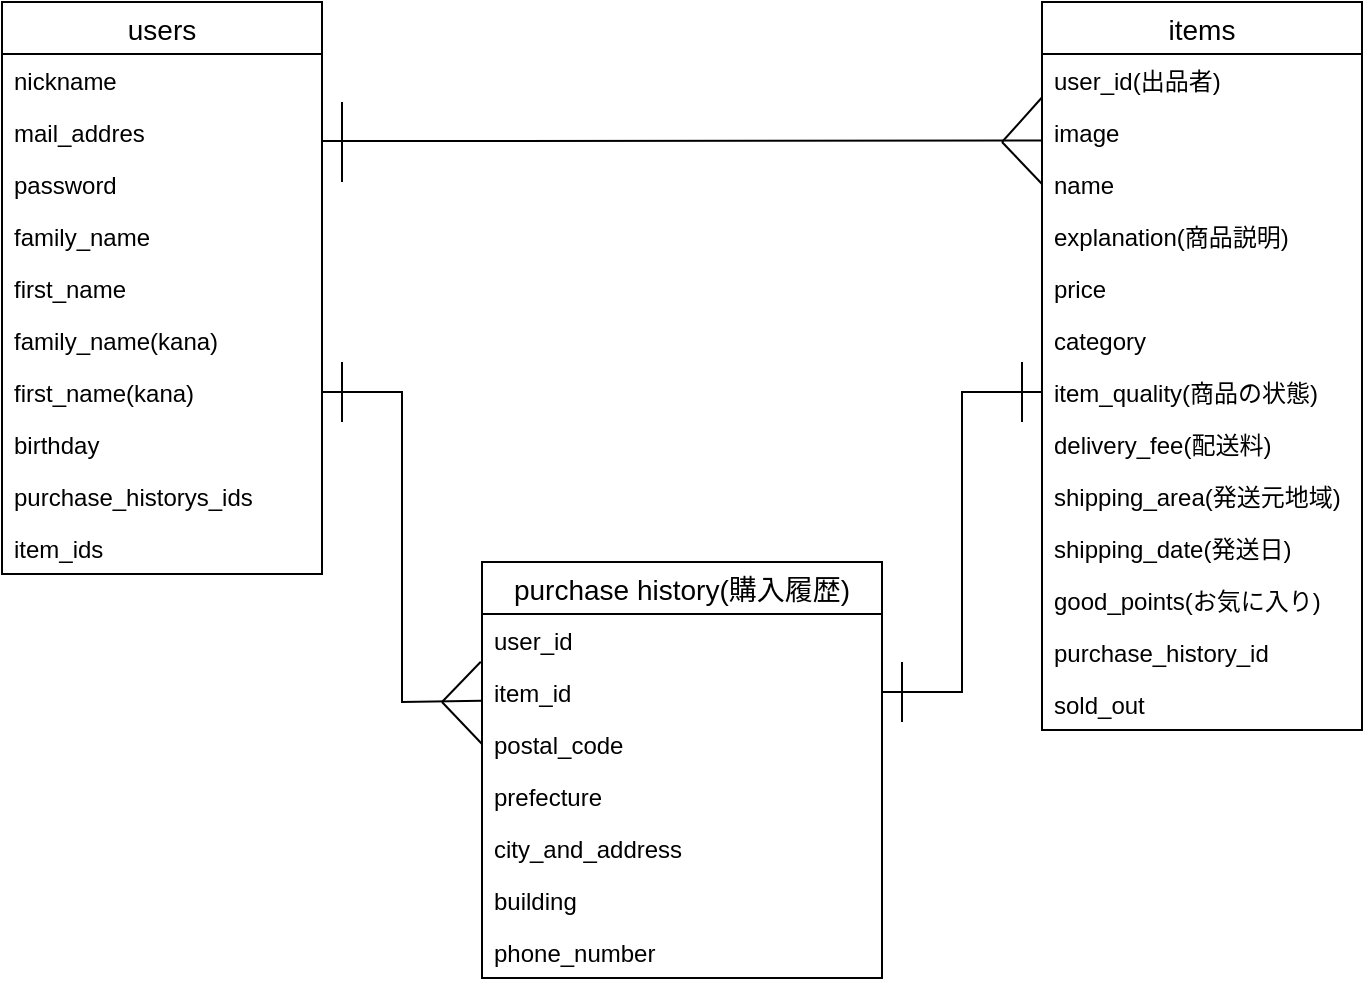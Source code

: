 <mxfile version="13.1.3">
    <diagram id="6hGFLwfOUW9BJ-s0fimq" name="Page-1">
        <mxGraphModel dx="2103" dy="383" grid="1" gridSize="10" guides="1" tooltips="1" connect="1" arrows="1" fold="1" page="1" pageScale="1" pageWidth="827" pageHeight="1169" math="0" shadow="0">
            <root>
                <mxCell id="0"/>
                <mxCell id="1" parent="0"/>
                <mxCell id="2" value="users" style="swimlane;fontStyle=0;childLayout=stackLayout;horizontal=1;startSize=26;horizontalStack=0;resizeParent=1;resizeParentMax=0;resizeLast=0;collapsible=1;marginBottom=0;align=center;fontSize=14;" parent="1" vertex="1">
                    <mxGeometry x="-1640" y="40" width="160" height="286" as="geometry">
                        <mxRectangle x="-580" y="40" width="70" height="26" as="alternateBounds"/>
                    </mxGeometry>
                </mxCell>
                <mxCell id="3" value="nickname&#10;" style="text;strokeColor=none;fillColor=none;spacingLeft=4;spacingRight=4;overflow=hidden;rotatable=0;points=[[0,0.5],[1,0.5]];portConstraint=eastwest;fontSize=12;" parent="2" vertex="1">
                    <mxGeometry y="26" width="160" height="26" as="geometry"/>
                </mxCell>
                <mxCell id="4" value="mail_addres" style="text;strokeColor=none;fillColor=none;spacingLeft=4;spacingRight=4;overflow=hidden;rotatable=0;points=[[0,0.5],[1,0.5]];portConstraint=eastwest;fontSize=12;" parent="2" vertex="1">
                    <mxGeometry y="52" width="160" height="26" as="geometry"/>
                </mxCell>
                <mxCell id="5" value="password" style="text;strokeColor=none;fillColor=none;spacingLeft=4;spacingRight=4;overflow=hidden;rotatable=0;points=[[0,0.5],[1,0.5]];portConstraint=eastwest;fontSize=12;" parent="2" vertex="1">
                    <mxGeometry y="78" width="160" height="26" as="geometry"/>
                </mxCell>
                <mxCell id="Pkw1RTI1S-GRz4FpkJU5-5" value="family_name" style="text;strokeColor=none;fillColor=none;spacingLeft=4;spacingRight=4;overflow=hidden;rotatable=0;points=[[0,0.5],[1,0.5]];portConstraint=eastwest;fontSize=12;" parent="2" vertex="1">
                    <mxGeometry y="104" width="160" height="26" as="geometry"/>
                </mxCell>
                <mxCell id="Pkw1RTI1S-GRz4FpkJU5-6" value="first_name" style="text;strokeColor=none;fillColor=none;spacingLeft=4;spacingRight=4;overflow=hidden;rotatable=0;points=[[0,0.5],[1,0.5]];portConstraint=eastwest;fontSize=12;" parent="2" vertex="1">
                    <mxGeometry y="130" width="160" height="26" as="geometry"/>
                </mxCell>
                <mxCell id="Pkw1RTI1S-GRz4FpkJU5-7" value="family_name(kana)" style="text;strokeColor=none;fillColor=none;spacingLeft=4;spacingRight=4;overflow=hidden;rotatable=0;points=[[0,0.5],[1,0.5]];portConstraint=eastwest;fontSize=12;" parent="2" vertex="1">
                    <mxGeometry y="156" width="160" height="26" as="geometry"/>
                </mxCell>
                <mxCell id="Pkw1RTI1S-GRz4FpkJU5-8" value="first_name(kana)" style="text;strokeColor=none;fillColor=none;spacingLeft=4;spacingRight=4;overflow=hidden;rotatable=0;points=[[0,0.5],[1,0.5]];portConstraint=eastwest;fontSize=12;" parent="2" vertex="1">
                    <mxGeometry y="182" width="160" height="26" as="geometry"/>
                </mxCell>
                <mxCell id="Pkw1RTI1S-GRz4FpkJU5-9" value="birthday" style="text;strokeColor=none;fillColor=none;spacingLeft=4;spacingRight=4;overflow=hidden;rotatable=0;points=[[0,0.5],[1,0.5]];portConstraint=eastwest;fontSize=12;" parent="2" vertex="1">
                    <mxGeometry y="208" width="160" height="26" as="geometry"/>
                </mxCell>
                <mxCell id="Pkw1RTI1S-GRz4FpkJU5-38" value="purchase_historys_ids" style="text;strokeColor=none;fillColor=none;spacingLeft=4;spacingRight=4;overflow=hidden;rotatable=0;points=[[0,0.5],[1,0.5]];portConstraint=eastwest;fontSize=12;" parent="2" vertex="1">
                    <mxGeometry y="234" width="160" height="26" as="geometry"/>
                </mxCell>
                <mxCell id="Pkw1RTI1S-GRz4FpkJU5-40" value="item_ids" style="text;strokeColor=none;fillColor=none;spacingLeft=4;spacingRight=4;overflow=hidden;rotatable=0;points=[[0,0.5],[1,0.5]];portConstraint=eastwest;fontSize=12;" parent="2" vertex="1">
                    <mxGeometry y="260" width="160" height="26" as="geometry"/>
                </mxCell>
                <mxCell id="Pkw1RTI1S-GRz4FpkJU5-59" value="" style="endArrow=none;html=1;rounded=0;exitX=1;exitY=0.5;exitDx=0;exitDy=0;entryX=-0.001;entryY=0.669;entryDx=0;entryDy=0;entryPerimeter=0;" parent="1" source="Pkw1RTI1S-GRz4FpkJU5-8" target="Pkw1RTI1S-GRz4FpkJU5-34" edge="1">
                    <mxGeometry relative="1" as="geometry">
                        <mxPoint x="-1430" y="280" as="sourcePoint"/>
                        <mxPoint x="-1460" y="480" as="targetPoint"/>
                        <Array as="points">
                            <mxPoint x="-1440" y="235"/>
                            <mxPoint x="-1440" y="390"/>
                        </Array>
                    </mxGeometry>
                </mxCell>
                <mxCell id="Pkw1RTI1S-GRz4FpkJU5-14" value="items" style="swimlane;fontStyle=0;childLayout=stackLayout;horizontal=1;startSize=26;horizontalStack=0;resizeParent=1;resizeParentMax=0;resizeLast=0;collapsible=1;marginBottom=0;align=center;fontSize=14;" parent="1" vertex="1">
                    <mxGeometry x="-1120" y="40" width="160" height="364" as="geometry"/>
                </mxCell>
                <mxCell id="Pkw1RTI1S-GRz4FpkJU5-19" value="user_id(出品者)" style="text;strokeColor=none;fillColor=none;spacingLeft=4;spacingRight=4;overflow=hidden;rotatable=0;points=[[0,0.5],[1,0.5]];portConstraint=eastwest;fontSize=12;" parent="Pkw1RTI1S-GRz4FpkJU5-14" vertex="1">
                    <mxGeometry y="26" width="160" height="26" as="geometry"/>
                </mxCell>
                <mxCell id="Pkw1RTI1S-GRz4FpkJU5-15" value="image" style="text;strokeColor=none;fillColor=none;spacingLeft=4;spacingRight=4;overflow=hidden;rotatable=0;points=[[0,0.5],[1,0.5]];portConstraint=eastwest;fontSize=12;" parent="Pkw1RTI1S-GRz4FpkJU5-14" vertex="1">
                    <mxGeometry y="52" width="160" height="26" as="geometry"/>
                </mxCell>
                <mxCell id="Pkw1RTI1S-GRz4FpkJU5-16" value="name&#10;" style="text;strokeColor=none;fillColor=none;spacingLeft=4;spacingRight=4;overflow=hidden;rotatable=0;points=[[0,0.5],[1,0.5]];portConstraint=eastwest;fontSize=12;" parent="Pkw1RTI1S-GRz4FpkJU5-14" vertex="1">
                    <mxGeometry y="78" width="160" height="26" as="geometry"/>
                </mxCell>
                <mxCell id="Pkw1RTI1S-GRz4FpkJU5-17" value="explanation(商品説明)" style="text;strokeColor=none;fillColor=none;spacingLeft=4;spacingRight=4;overflow=hidden;rotatable=0;points=[[0,0.5],[1,0.5]];portConstraint=eastwest;fontSize=12;" parent="Pkw1RTI1S-GRz4FpkJU5-14" vertex="1">
                    <mxGeometry y="104" width="160" height="26" as="geometry"/>
                </mxCell>
                <mxCell id="Pkw1RTI1S-GRz4FpkJU5-18" value="price" style="text;strokeColor=none;fillColor=none;spacingLeft=4;spacingRight=4;overflow=hidden;rotatable=0;points=[[0,0.5],[1,0.5]];portConstraint=eastwest;fontSize=12;" parent="Pkw1RTI1S-GRz4FpkJU5-14" vertex="1">
                    <mxGeometry y="130" width="160" height="26" as="geometry"/>
                </mxCell>
                <mxCell id="Pkw1RTI1S-GRz4FpkJU5-20" value="category" style="text;strokeColor=none;fillColor=none;spacingLeft=4;spacingRight=4;overflow=hidden;rotatable=0;points=[[0,0.5],[1,0.5]];portConstraint=eastwest;fontSize=12;" parent="Pkw1RTI1S-GRz4FpkJU5-14" vertex="1">
                    <mxGeometry y="156" width="160" height="26" as="geometry"/>
                </mxCell>
                <mxCell id="Pkw1RTI1S-GRz4FpkJU5-21" value="item_quality(商品の状態)" style="text;strokeColor=none;fillColor=none;spacingLeft=4;spacingRight=4;overflow=hidden;rotatable=0;points=[[0,0.5],[1,0.5]];portConstraint=eastwest;fontSize=12;" parent="Pkw1RTI1S-GRz4FpkJU5-14" vertex="1">
                    <mxGeometry y="182" width="160" height="26" as="geometry"/>
                </mxCell>
                <mxCell id="Pkw1RTI1S-GRz4FpkJU5-22" value="delivery_fee(配送料)" style="text;strokeColor=none;fillColor=none;spacingLeft=4;spacingRight=4;overflow=hidden;rotatable=0;points=[[0,0.5],[1,0.5]];portConstraint=eastwest;fontSize=12;" parent="Pkw1RTI1S-GRz4FpkJU5-14" vertex="1">
                    <mxGeometry y="208" width="160" height="26" as="geometry"/>
                </mxCell>
                <mxCell id="Pkw1RTI1S-GRz4FpkJU5-23" value="shipping_area(発送元地域)" style="text;strokeColor=none;fillColor=none;spacingLeft=4;spacingRight=4;overflow=hidden;rotatable=0;points=[[0,0.5],[1,0.5]];portConstraint=eastwest;fontSize=12;" parent="Pkw1RTI1S-GRz4FpkJU5-14" vertex="1">
                    <mxGeometry y="234" width="160" height="26" as="geometry"/>
                </mxCell>
                <mxCell id="Pkw1RTI1S-GRz4FpkJU5-24" value="shipping_date(発送日)" style="text;strokeColor=none;fillColor=none;spacingLeft=4;spacingRight=4;overflow=hidden;rotatable=0;points=[[0,0.5],[1,0.5]];portConstraint=eastwest;fontSize=12;" parent="Pkw1RTI1S-GRz4FpkJU5-14" vertex="1">
                    <mxGeometry y="260" width="160" height="26" as="geometry"/>
                </mxCell>
                <mxCell id="Pkw1RTI1S-GRz4FpkJU5-25" value="good_points(お気に入り)" style="text;strokeColor=none;fillColor=none;spacingLeft=4;spacingRight=4;overflow=hidden;rotatable=0;points=[[0,0.5],[1,0.5]];portConstraint=eastwest;fontSize=12;" parent="Pkw1RTI1S-GRz4FpkJU5-14" vertex="1">
                    <mxGeometry y="286" width="160" height="26" as="geometry"/>
                </mxCell>
                <mxCell id="Pkw1RTI1S-GRz4FpkJU5-42" value="purchase_history_id" style="text;strokeColor=none;fillColor=none;spacingLeft=4;spacingRight=4;overflow=hidden;rotatable=0;points=[[0,0.5],[1,0.5]];portConstraint=eastwest;fontSize=12;" parent="Pkw1RTI1S-GRz4FpkJU5-14" vertex="1">
                    <mxGeometry y="312" width="160" height="26" as="geometry"/>
                </mxCell>
                <mxCell id="10" value="sold_out" style="text;strokeColor=none;fillColor=none;spacingLeft=4;spacingRight=4;overflow=hidden;rotatable=0;points=[[0,0.5],[1,0.5]];portConstraint=eastwest;fontSize=12;" parent="Pkw1RTI1S-GRz4FpkJU5-14" vertex="1">
                    <mxGeometry y="338" width="160" height="26" as="geometry"/>
                </mxCell>
                <mxCell id="Pkw1RTI1S-GRz4FpkJU5-63" value="" style="endArrow=none;html=1;rounded=0;entryX=0;entryY=0.5;entryDx=0;entryDy=0;exitX=1;exitY=0.5;exitDx=0;exitDy=0;" parent="1" source="Pkw1RTI1S-GRz4FpkJU5-34" target="Pkw1RTI1S-GRz4FpkJU5-21" edge="1">
                    <mxGeometry relative="1" as="geometry">
                        <mxPoint x="-1340" y="330" as="sourcePoint"/>
                        <mxPoint x="-1180" y="330" as="targetPoint"/>
                        <Array as="points">
                            <mxPoint x="-1160" y="385"/>
                            <mxPoint x="-1160" y="235"/>
                        </Array>
                    </mxGeometry>
                </mxCell>
                <mxCell id="Pkw1RTI1S-GRz4FpkJU5-64" value="" style="endArrow=none;html=1;rounded=0;exitX=1;exitY=0.675;exitDx=0;exitDy=0;entryX=0.001;entryY=0.662;entryDx=0;entryDy=0;exitPerimeter=0;entryPerimeter=0;" parent="1" source="4" target="Pkw1RTI1S-GRz4FpkJU5-15" edge="1">
                    <mxGeometry relative="1" as="geometry">
                        <mxPoint x="-1340" y="180" as="sourcePoint"/>
                        <mxPoint x="-1180" y="180" as="targetPoint"/>
                    </mxGeometry>
                </mxCell>
                <mxCell id="Pkw1RTI1S-GRz4FpkJU5-27" value="purchase history(購入履歴)" style="swimlane;fontStyle=0;childLayout=stackLayout;horizontal=1;startSize=26;horizontalStack=0;resizeParent=1;resizeParentMax=0;resizeLast=0;collapsible=1;marginBottom=0;align=center;fontSize=14;" parent="1" vertex="1">
                    <mxGeometry x="-1400" y="320" width="200" height="208" as="geometry"/>
                </mxCell>
                <mxCell id="Pkw1RTI1S-GRz4FpkJU5-33" value="user_id" style="text;strokeColor=none;fillColor=none;spacingLeft=4;spacingRight=4;overflow=hidden;rotatable=0;points=[[0,0.5],[1,0.5]];portConstraint=eastwest;fontSize=12;" parent="Pkw1RTI1S-GRz4FpkJU5-27" vertex="1">
                    <mxGeometry y="26" width="200" height="26" as="geometry"/>
                </mxCell>
                <mxCell id="Pkw1RTI1S-GRz4FpkJU5-34" value="item_id" style="text;strokeColor=none;fillColor=none;spacingLeft=4;spacingRight=4;overflow=hidden;rotatable=0;points=[[0,0.5],[1,0.5]];portConstraint=eastwest;fontSize=12;" parent="Pkw1RTI1S-GRz4FpkJU5-27" vertex="1">
                    <mxGeometry y="52" width="200" height="26" as="geometry"/>
                </mxCell>
                <mxCell id="Pkw1RTI1S-GRz4FpkJU5-30" value="postal_code" style="text;strokeColor=none;fillColor=none;spacingLeft=4;spacingRight=4;overflow=hidden;rotatable=0;points=[[0,0.5],[1,0.5]];portConstraint=eastwest;fontSize=12;" parent="Pkw1RTI1S-GRz4FpkJU5-27" vertex="1">
                    <mxGeometry y="78" width="200" height="26" as="geometry"/>
                </mxCell>
                <mxCell id="Pkw1RTI1S-GRz4FpkJU5-32" value="prefecture" style="text;strokeColor=none;fillColor=none;spacingLeft=4;spacingRight=4;overflow=hidden;rotatable=0;points=[[0,0.5],[1,0.5]];portConstraint=eastwest;fontSize=12;" parent="Pkw1RTI1S-GRz4FpkJU5-27" vertex="1">
                    <mxGeometry y="104" width="200" height="26" as="geometry"/>
                </mxCell>
                <mxCell id="6" value="city_and_address" style="text;strokeColor=none;fillColor=none;spacingLeft=4;spacingRight=4;overflow=hidden;rotatable=0;points=[[0,0.5],[1,0.5]];portConstraint=eastwest;fontSize=12;" parent="Pkw1RTI1S-GRz4FpkJU5-27" vertex="1">
                    <mxGeometry y="130" width="200" height="26" as="geometry"/>
                </mxCell>
                <mxCell id="7" value="building" style="text;strokeColor=none;fillColor=none;spacingLeft=4;spacingRight=4;overflow=hidden;rotatable=0;points=[[0,0.5],[1,0.5]];portConstraint=eastwest;fontSize=12;" parent="Pkw1RTI1S-GRz4FpkJU5-27" vertex="1">
                    <mxGeometry y="156" width="200" height="26" as="geometry"/>
                </mxCell>
                <mxCell id="8" value="phone_number" style="text;strokeColor=none;fillColor=none;spacingLeft=4;spacingRight=4;overflow=hidden;rotatable=0;points=[[0,0.5],[1,0.5]];portConstraint=eastwest;fontSize=12;" parent="Pkw1RTI1S-GRz4FpkJU5-27" vertex="1">
                    <mxGeometry y="182" width="200" height="26" as="geometry"/>
                </mxCell>
                <mxCell id="Pkw1RTI1S-GRz4FpkJU5-65" value="" style="endArrow=none;html=1;rounded=0;" parent="1" edge="1">
                    <mxGeometry relative="1" as="geometry">
                        <mxPoint x="-1470" y="220" as="sourcePoint"/>
                        <mxPoint x="-1470" y="250" as="targetPoint"/>
                    </mxGeometry>
                </mxCell>
                <mxCell id="Pkw1RTI1S-GRz4FpkJU5-66" value="" style="endArrow=none;html=1;rounded=0;" parent="1" edge="1">
                    <mxGeometry relative="1" as="geometry">
                        <mxPoint x="-1190" y="400" as="sourcePoint"/>
                        <mxPoint x="-1190" y="370" as="targetPoint"/>
                    </mxGeometry>
                </mxCell>
                <mxCell id="Pkw1RTI1S-GRz4FpkJU5-67" value="" style="endArrow=none;html=1;rounded=0;entryX=-0.003;entryY=0.918;entryDx=0;entryDy=0;entryPerimeter=0;" parent="1" target="Pkw1RTI1S-GRz4FpkJU5-33" edge="1">
                    <mxGeometry relative="1" as="geometry">
                        <mxPoint x="-1420" y="390" as="sourcePoint"/>
                        <mxPoint x="-1180" y="230" as="targetPoint"/>
                    </mxGeometry>
                </mxCell>
                <mxCell id="Pkw1RTI1S-GRz4FpkJU5-68" value="" style="endArrow=none;html=1;rounded=0;entryX=0;entryY=0.5;entryDx=0;entryDy=0;" parent="1" target="Pkw1RTI1S-GRz4FpkJU5-30" edge="1">
                    <mxGeometry relative="1" as="geometry">
                        <mxPoint x="-1420" y="390" as="sourcePoint"/>
                        <mxPoint x="-1280" y="390" as="targetPoint"/>
                    </mxGeometry>
                </mxCell>
                <mxCell id="Pkw1RTI1S-GRz4FpkJU5-69" value="" style="endArrow=none;html=1;rounded=0;" parent="1" edge="1">
                    <mxGeometry relative="1" as="geometry">
                        <mxPoint x="-1470" y="90" as="sourcePoint"/>
                        <mxPoint x="-1470" y="130" as="targetPoint"/>
                    </mxGeometry>
                </mxCell>
                <mxCell id="Pkw1RTI1S-GRz4FpkJU5-70" value="" style="endArrow=none;html=1;rounded=0;" parent="1" edge="1">
                    <mxGeometry relative="1" as="geometry">
                        <mxPoint x="-1130" y="250" as="sourcePoint"/>
                        <mxPoint x="-1130" y="220" as="targetPoint"/>
                    </mxGeometry>
                </mxCell>
                <mxCell id="Pkw1RTI1S-GRz4FpkJU5-71" value="" style="endArrow=none;html=1;rounded=0;entryX=-0.001;entryY=0.842;entryDx=0;entryDy=0;entryPerimeter=0;" parent="1" target="Pkw1RTI1S-GRz4FpkJU5-19" edge="1">
                    <mxGeometry relative="1" as="geometry">
                        <mxPoint x="-1140" y="110" as="sourcePoint"/>
                        <mxPoint x="-1160" y="280" as="targetPoint"/>
                    </mxGeometry>
                </mxCell>
                <mxCell id="Pkw1RTI1S-GRz4FpkJU5-72" value="" style="endArrow=none;html=1;rounded=0;entryX=0;entryY=0.5;entryDx=0;entryDy=0;" parent="1" target="Pkw1RTI1S-GRz4FpkJU5-16" edge="1">
                    <mxGeometry relative="1" as="geometry">
                        <mxPoint x="-1140" y="110" as="sourcePoint"/>
                        <mxPoint x="-1160" y="150" as="targetPoint"/>
                    </mxGeometry>
                </mxCell>
            </root>
        </mxGraphModel>
    </diagram>
</mxfile>